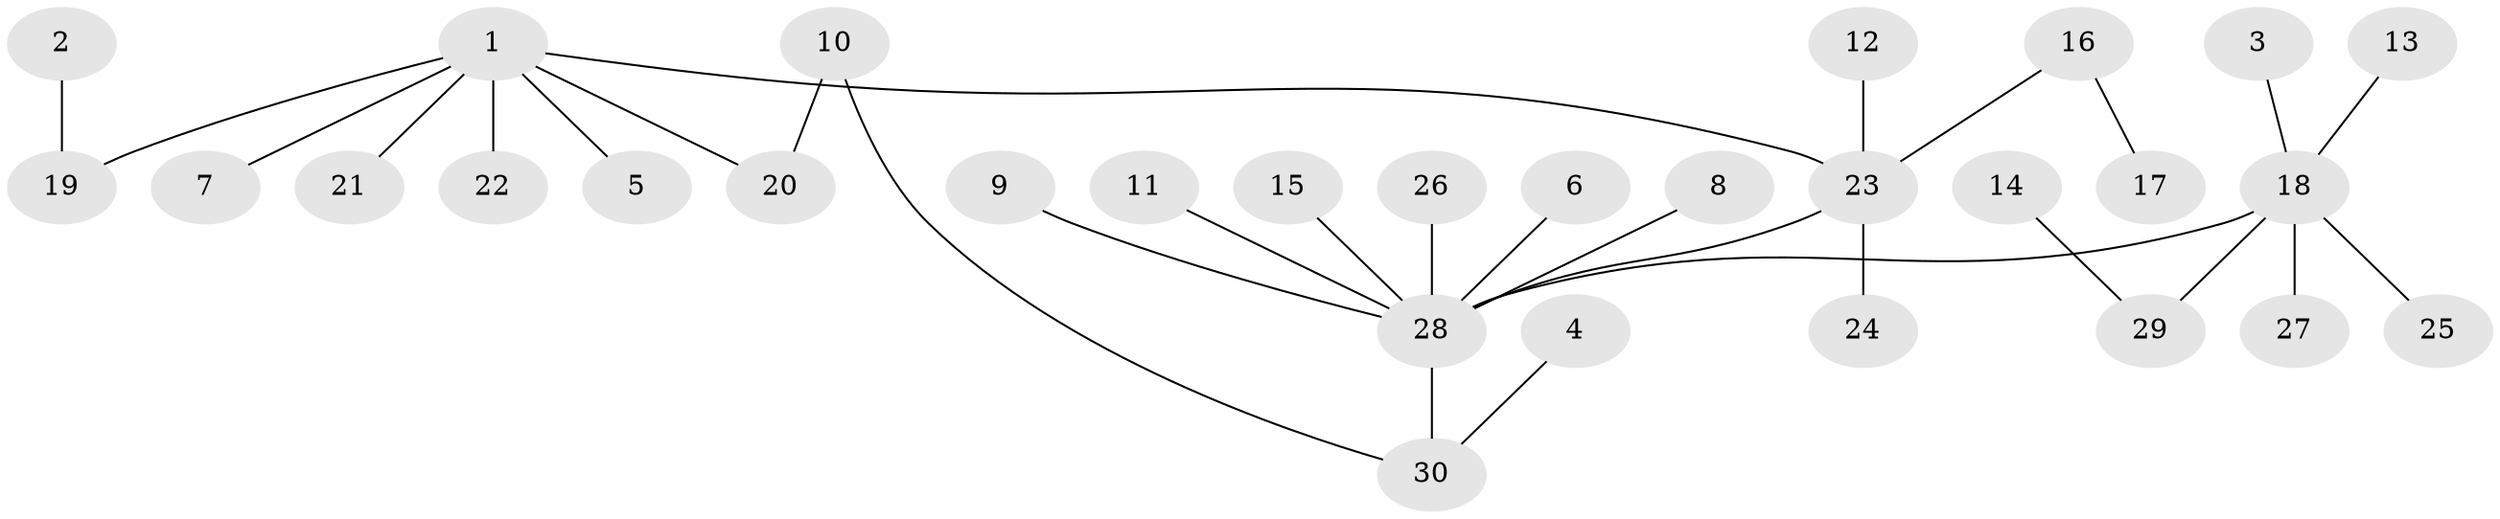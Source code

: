// original degree distribution, {7: 0.016666666666666666, 6: 0.016666666666666666, 3: 0.13333333333333333, 2: 0.18333333333333332, 11: 0.016666666666666666, 8: 0.016666666666666666, 5: 0.016666666666666666, 1: 0.5833333333333334, 4: 0.016666666666666666}
// Generated by graph-tools (version 1.1) at 2025/49/03/09/25 03:49:51]
// undirected, 30 vertices, 30 edges
graph export_dot {
graph [start="1"]
  node [color=gray90,style=filled];
  1;
  2;
  3;
  4;
  5;
  6;
  7;
  8;
  9;
  10;
  11;
  12;
  13;
  14;
  15;
  16;
  17;
  18;
  19;
  20;
  21;
  22;
  23;
  24;
  25;
  26;
  27;
  28;
  29;
  30;
  1 -- 5 [weight=1.0];
  1 -- 7 [weight=1.0];
  1 -- 19 [weight=1.0];
  1 -- 20 [weight=1.0];
  1 -- 21 [weight=1.0];
  1 -- 22 [weight=1.0];
  1 -- 23 [weight=1.0];
  2 -- 19 [weight=1.0];
  3 -- 18 [weight=1.0];
  4 -- 30 [weight=1.0];
  6 -- 28 [weight=1.0];
  8 -- 28 [weight=1.0];
  9 -- 28 [weight=1.0];
  10 -- 20 [weight=1.0];
  10 -- 30 [weight=1.0];
  11 -- 28 [weight=1.0];
  12 -- 23 [weight=1.0];
  13 -- 18 [weight=1.0];
  14 -- 29 [weight=1.0];
  15 -- 28 [weight=1.0];
  16 -- 17 [weight=1.0];
  16 -- 23 [weight=1.0];
  18 -- 25 [weight=1.0];
  18 -- 27 [weight=1.0];
  18 -- 28 [weight=1.0];
  18 -- 29 [weight=2.0];
  23 -- 24 [weight=1.0];
  23 -- 28 [weight=1.0];
  26 -- 28 [weight=1.0];
  28 -- 30 [weight=1.0];
}
